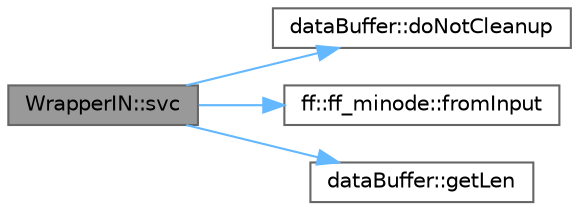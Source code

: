 digraph "WrapperIN::svc"
{
 // LATEX_PDF_SIZE
  bgcolor="transparent";
  edge [fontname=Helvetica,fontsize=10,labelfontname=Helvetica,labelfontsize=10];
  node [fontname=Helvetica,fontsize=10,shape=box,height=0.2,width=0.4];
  rankdir="LR";
  Node1 [id="Node000001",label="WrapperIN::svc",height=0.2,width=0.4,color="gray40", fillcolor="grey60", style="filled", fontcolor="black",tooltip="The service callback (should be filled by user with parallel activity business code)"];
  Node1 -> Node2 [id="edge1_Node000001_Node000002",color="steelblue1",style="solid",tooltip=" "];
  Node2 [id="Node000002",label="dataBuffer::doNotCleanup",height=0.2,width=0.4,color="grey40", fillcolor="white", style="filled",URL="$classdata_buffer.html#a2f37fc60cf7cf9375115119157d4cb8d",tooltip=" "];
  Node1 -> Node3 [id="edge2_Node000001_Node000003",color="steelblue1",style="solid",tooltip=" "];
  Node3 [id="Node000003",label="ff::ff_minode::fromInput",height=0.2,width=0.4,color="grey40", fillcolor="white", style="filled",URL="$classff_1_1ff__minode.html#ab96e443f7ee3961c0b46f21d42eea663",tooltip=" "];
  Node1 -> Node4 [id="edge3_Node000001_Node000004",color="steelblue1",style="solid",tooltip=" "];
  Node4 [id="Node000004",label="dataBuffer::getLen",height=0.2,width=0.4,color="grey40", fillcolor="white", style="filled",URL="$classdata_buffer.html#a2749eec8896bc594e2970fafd18ec502",tooltip=" "];
}
